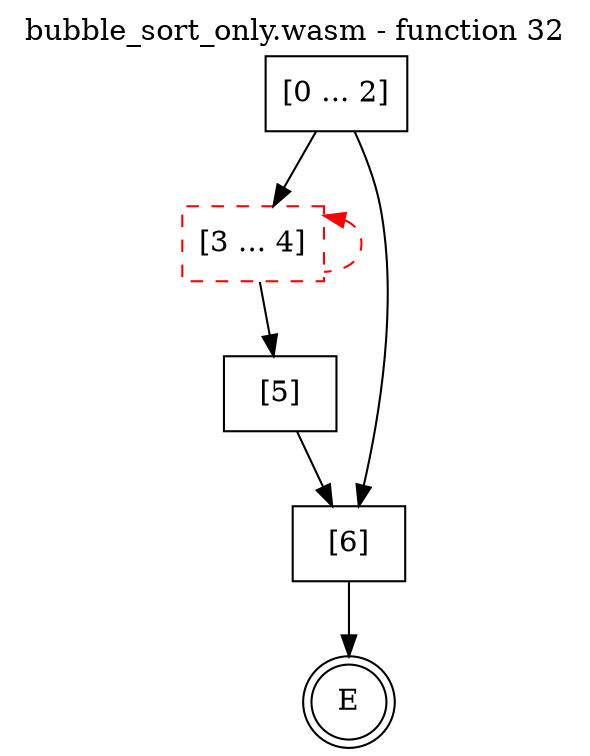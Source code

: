 digraph finite_state_machine {
    label = "bubble_sort_only.wasm - function 32"
    labelloc =  t
    labelfontsize = 16
    labelfontcolor = black
    labelfontname = "Helvetica"
    node [shape = doublecircle]; E ;
    node [shape = box];
    node [shape=box, color=black, style=solid] 0[label="[0 ... 2]"]
    node [shape=box, color=red, style=dashed] 3[label="[3 ... 4]"]
    node [shape=box, color=black, style=solid] 5[label="[5]"]
    node [shape=box, color=black, style=solid] 6[label="[6]"]
    0 -> 3;
    0 -> 6;
    3 -> 5;
    3 -> 3[style="dashed" color="red" dir=back];
    5 -> 6;
    6 -> E;
}
